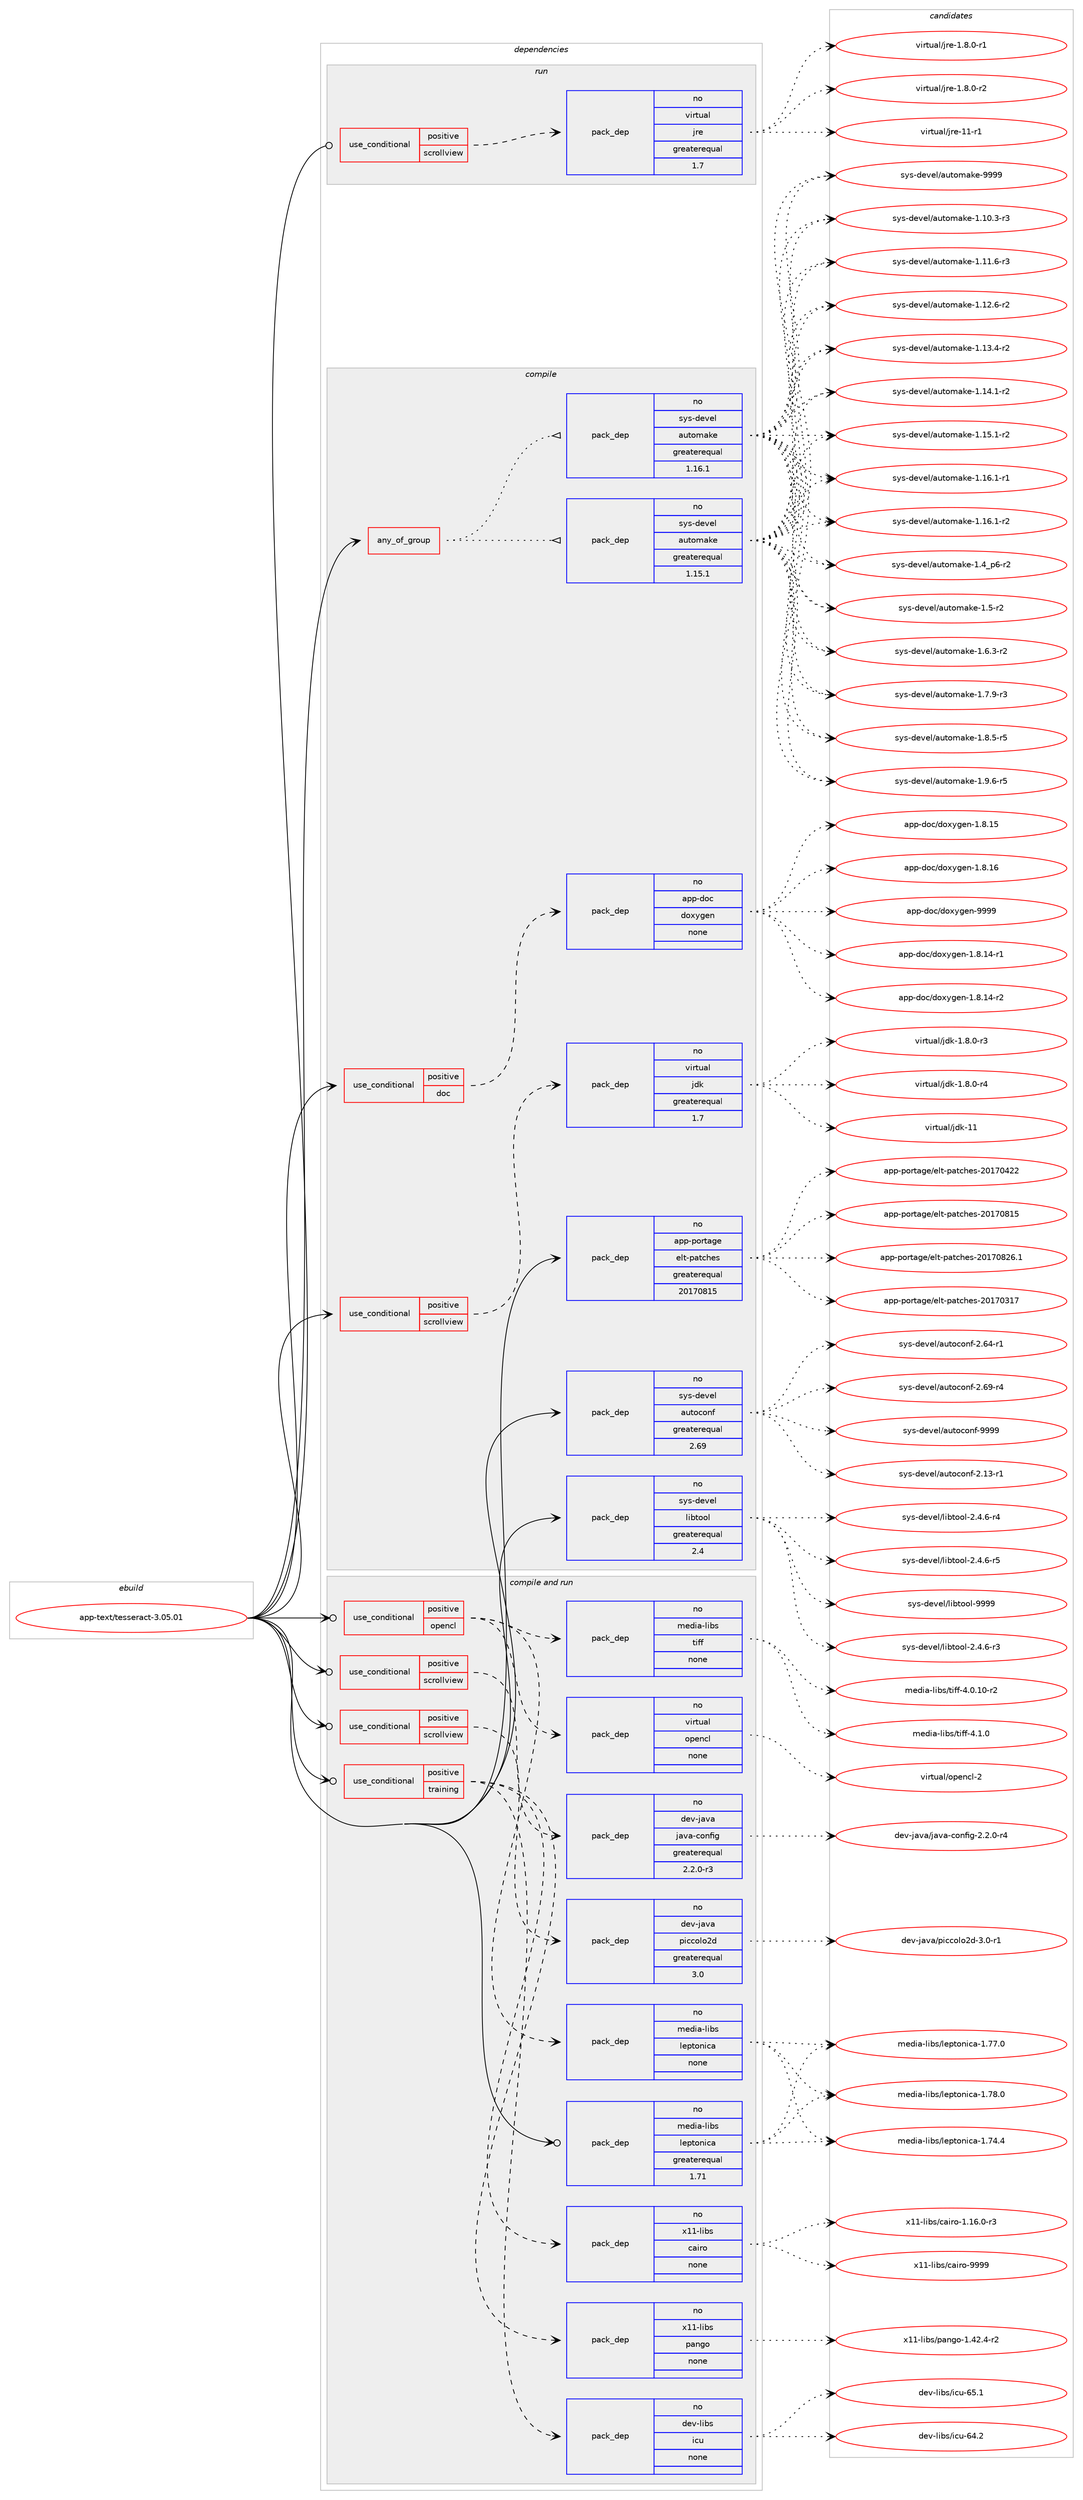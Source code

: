 digraph prolog {

# *************
# Graph options
# *************

newrank=true;
concentrate=true;
compound=true;
graph [rankdir=LR,fontname=Helvetica,fontsize=10,ranksep=1.5];#, ranksep=2.5, nodesep=0.2];
edge  [arrowhead=vee];
node  [fontname=Helvetica,fontsize=10];

# **********
# The ebuild
# **********

subgraph cluster_leftcol {
color=gray;
rank=same;
label=<<i>ebuild</i>>;
id [label="app-text/tesseract-3.05.01", color=red, width=4, href="../app-text/tesseract-3.05.01.svg"];
}

# ****************
# The dependencies
# ****************

subgraph cluster_midcol {
color=gray;
label=<<i>dependencies</i>>;
subgraph cluster_compile {
fillcolor="#eeeeee";
style=filled;
label=<<i>compile</i>>;
subgraph any8950 {
dependency512327 [label=<<TABLE BORDER="0" CELLBORDER="1" CELLSPACING="0" CELLPADDING="4"><TR><TD CELLPADDING="10">any_of_group</TD></TR></TABLE>>, shape=none, color=red];subgraph pack381132 {
dependency512328 [label=<<TABLE BORDER="0" CELLBORDER="1" CELLSPACING="0" CELLPADDING="4" WIDTH="220"><TR><TD ROWSPAN="6" CELLPADDING="30">pack_dep</TD></TR><TR><TD WIDTH="110">no</TD></TR><TR><TD>sys-devel</TD></TR><TR><TD>automake</TD></TR><TR><TD>greaterequal</TD></TR><TR><TD>1.16.1</TD></TR></TABLE>>, shape=none, color=blue];
}
dependency512327:e -> dependency512328:w [weight=20,style="dotted",arrowhead="oinv"];
subgraph pack381133 {
dependency512329 [label=<<TABLE BORDER="0" CELLBORDER="1" CELLSPACING="0" CELLPADDING="4" WIDTH="220"><TR><TD ROWSPAN="6" CELLPADDING="30">pack_dep</TD></TR><TR><TD WIDTH="110">no</TD></TR><TR><TD>sys-devel</TD></TR><TR><TD>automake</TD></TR><TR><TD>greaterequal</TD></TR><TR><TD>1.15.1</TD></TR></TABLE>>, shape=none, color=blue];
}
dependency512327:e -> dependency512329:w [weight=20,style="dotted",arrowhead="oinv"];
}
id:e -> dependency512327:w [weight=20,style="solid",arrowhead="vee"];
subgraph cond121918 {
dependency512330 [label=<<TABLE BORDER="0" CELLBORDER="1" CELLSPACING="0" CELLPADDING="4"><TR><TD ROWSPAN="3" CELLPADDING="10">use_conditional</TD></TR><TR><TD>positive</TD></TR><TR><TD>doc</TD></TR></TABLE>>, shape=none, color=red];
subgraph pack381134 {
dependency512331 [label=<<TABLE BORDER="0" CELLBORDER="1" CELLSPACING="0" CELLPADDING="4" WIDTH="220"><TR><TD ROWSPAN="6" CELLPADDING="30">pack_dep</TD></TR><TR><TD WIDTH="110">no</TD></TR><TR><TD>app-doc</TD></TR><TR><TD>doxygen</TD></TR><TR><TD>none</TD></TR><TR><TD></TD></TR></TABLE>>, shape=none, color=blue];
}
dependency512330:e -> dependency512331:w [weight=20,style="dashed",arrowhead="vee"];
}
id:e -> dependency512330:w [weight=20,style="solid",arrowhead="vee"];
subgraph cond121919 {
dependency512332 [label=<<TABLE BORDER="0" CELLBORDER="1" CELLSPACING="0" CELLPADDING="4"><TR><TD ROWSPAN="3" CELLPADDING="10">use_conditional</TD></TR><TR><TD>positive</TD></TR><TR><TD>scrollview</TD></TR></TABLE>>, shape=none, color=red];
subgraph pack381135 {
dependency512333 [label=<<TABLE BORDER="0" CELLBORDER="1" CELLSPACING="0" CELLPADDING="4" WIDTH="220"><TR><TD ROWSPAN="6" CELLPADDING="30">pack_dep</TD></TR><TR><TD WIDTH="110">no</TD></TR><TR><TD>virtual</TD></TR><TR><TD>jdk</TD></TR><TR><TD>greaterequal</TD></TR><TR><TD>1.7</TD></TR></TABLE>>, shape=none, color=blue];
}
dependency512332:e -> dependency512333:w [weight=20,style="dashed",arrowhead="vee"];
}
id:e -> dependency512332:w [weight=20,style="solid",arrowhead="vee"];
subgraph pack381136 {
dependency512334 [label=<<TABLE BORDER="0" CELLBORDER="1" CELLSPACING="0" CELLPADDING="4" WIDTH="220"><TR><TD ROWSPAN="6" CELLPADDING="30">pack_dep</TD></TR><TR><TD WIDTH="110">no</TD></TR><TR><TD>app-portage</TD></TR><TR><TD>elt-patches</TD></TR><TR><TD>greaterequal</TD></TR><TR><TD>20170815</TD></TR></TABLE>>, shape=none, color=blue];
}
id:e -> dependency512334:w [weight=20,style="solid",arrowhead="vee"];
subgraph pack381137 {
dependency512335 [label=<<TABLE BORDER="0" CELLBORDER="1" CELLSPACING="0" CELLPADDING="4" WIDTH="220"><TR><TD ROWSPAN="6" CELLPADDING="30">pack_dep</TD></TR><TR><TD WIDTH="110">no</TD></TR><TR><TD>sys-devel</TD></TR><TR><TD>autoconf</TD></TR><TR><TD>greaterequal</TD></TR><TR><TD>2.69</TD></TR></TABLE>>, shape=none, color=blue];
}
id:e -> dependency512335:w [weight=20,style="solid",arrowhead="vee"];
subgraph pack381138 {
dependency512336 [label=<<TABLE BORDER="0" CELLBORDER="1" CELLSPACING="0" CELLPADDING="4" WIDTH="220"><TR><TD ROWSPAN="6" CELLPADDING="30">pack_dep</TD></TR><TR><TD WIDTH="110">no</TD></TR><TR><TD>sys-devel</TD></TR><TR><TD>libtool</TD></TR><TR><TD>greaterequal</TD></TR><TR><TD>2.4</TD></TR></TABLE>>, shape=none, color=blue];
}
id:e -> dependency512336:w [weight=20,style="solid",arrowhead="vee"];
}
subgraph cluster_compileandrun {
fillcolor="#eeeeee";
style=filled;
label=<<i>compile and run</i>>;
subgraph cond121920 {
dependency512337 [label=<<TABLE BORDER="0" CELLBORDER="1" CELLSPACING="0" CELLPADDING="4"><TR><TD ROWSPAN="3" CELLPADDING="10">use_conditional</TD></TR><TR><TD>positive</TD></TR><TR><TD>opencl</TD></TR></TABLE>>, shape=none, color=red];
subgraph pack381139 {
dependency512338 [label=<<TABLE BORDER="0" CELLBORDER="1" CELLSPACING="0" CELLPADDING="4" WIDTH="220"><TR><TD ROWSPAN="6" CELLPADDING="30">pack_dep</TD></TR><TR><TD WIDTH="110">no</TD></TR><TR><TD>virtual</TD></TR><TR><TD>opencl</TD></TR><TR><TD>none</TD></TR><TR><TD></TD></TR></TABLE>>, shape=none, color=blue];
}
dependency512337:e -> dependency512338:w [weight=20,style="dashed",arrowhead="vee"];
subgraph pack381140 {
dependency512339 [label=<<TABLE BORDER="0" CELLBORDER="1" CELLSPACING="0" CELLPADDING="4" WIDTH="220"><TR><TD ROWSPAN="6" CELLPADDING="30">pack_dep</TD></TR><TR><TD WIDTH="110">no</TD></TR><TR><TD>media-libs</TD></TR><TR><TD>tiff</TD></TR><TR><TD>none</TD></TR><TR><TD></TD></TR></TABLE>>, shape=none, color=blue];
}
dependency512337:e -> dependency512339:w [weight=20,style="dashed",arrowhead="vee"];
subgraph pack381141 {
dependency512340 [label=<<TABLE BORDER="0" CELLBORDER="1" CELLSPACING="0" CELLPADDING="4" WIDTH="220"><TR><TD ROWSPAN="6" CELLPADDING="30">pack_dep</TD></TR><TR><TD WIDTH="110">no</TD></TR><TR><TD>media-libs</TD></TR><TR><TD>leptonica</TD></TR><TR><TD>none</TD></TR><TR><TD></TD></TR></TABLE>>, shape=none, color=blue];
}
dependency512337:e -> dependency512340:w [weight=20,style="dashed",arrowhead="vee"];
}
id:e -> dependency512337:w [weight=20,style="solid",arrowhead="odotvee"];
subgraph cond121921 {
dependency512341 [label=<<TABLE BORDER="0" CELLBORDER="1" CELLSPACING="0" CELLPADDING="4"><TR><TD ROWSPAN="3" CELLPADDING="10">use_conditional</TD></TR><TR><TD>positive</TD></TR><TR><TD>scrollview</TD></TR></TABLE>>, shape=none, color=red];
subgraph pack381142 {
dependency512342 [label=<<TABLE BORDER="0" CELLBORDER="1" CELLSPACING="0" CELLPADDING="4" WIDTH="220"><TR><TD ROWSPAN="6" CELLPADDING="30">pack_dep</TD></TR><TR><TD WIDTH="110">no</TD></TR><TR><TD>dev-java</TD></TR><TR><TD>java-config</TD></TR><TR><TD>greaterequal</TD></TR><TR><TD>2.2.0-r3</TD></TR></TABLE>>, shape=none, color=blue];
}
dependency512341:e -> dependency512342:w [weight=20,style="dashed",arrowhead="vee"];
}
id:e -> dependency512341:w [weight=20,style="solid",arrowhead="odotvee"];
subgraph cond121922 {
dependency512343 [label=<<TABLE BORDER="0" CELLBORDER="1" CELLSPACING="0" CELLPADDING="4"><TR><TD ROWSPAN="3" CELLPADDING="10">use_conditional</TD></TR><TR><TD>positive</TD></TR><TR><TD>scrollview</TD></TR></TABLE>>, shape=none, color=red];
subgraph pack381143 {
dependency512344 [label=<<TABLE BORDER="0" CELLBORDER="1" CELLSPACING="0" CELLPADDING="4" WIDTH="220"><TR><TD ROWSPAN="6" CELLPADDING="30">pack_dep</TD></TR><TR><TD WIDTH="110">no</TD></TR><TR><TD>dev-java</TD></TR><TR><TD>piccolo2d</TD></TR><TR><TD>greaterequal</TD></TR><TR><TD>3.0</TD></TR></TABLE>>, shape=none, color=blue];
}
dependency512343:e -> dependency512344:w [weight=20,style="dashed",arrowhead="vee"];
}
id:e -> dependency512343:w [weight=20,style="solid",arrowhead="odotvee"];
subgraph cond121923 {
dependency512345 [label=<<TABLE BORDER="0" CELLBORDER="1" CELLSPACING="0" CELLPADDING="4"><TR><TD ROWSPAN="3" CELLPADDING="10">use_conditional</TD></TR><TR><TD>positive</TD></TR><TR><TD>training</TD></TR></TABLE>>, shape=none, color=red];
subgraph pack381144 {
dependency512346 [label=<<TABLE BORDER="0" CELLBORDER="1" CELLSPACING="0" CELLPADDING="4" WIDTH="220"><TR><TD ROWSPAN="6" CELLPADDING="30">pack_dep</TD></TR><TR><TD WIDTH="110">no</TD></TR><TR><TD>dev-libs</TD></TR><TR><TD>icu</TD></TR><TR><TD>none</TD></TR><TR><TD></TD></TR></TABLE>>, shape=none, color=blue];
}
dependency512345:e -> dependency512346:w [weight=20,style="dashed",arrowhead="vee"];
subgraph pack381145 {
dependency512347 [label=<<TABLE BORDER="0" CELLBORDER="1" CELLSPACING="0" CELLPADDING="4" WIDTH="220"><TR><TD ROWSPAN="6" CELLPADDING="30">pack_dep</TD></TR><TR><TD WIDTH="110">no</TD></TR><TR><TD>x11-libs</TD></TR><TR><TD>pango</TD></TR><TR><TD>none</TD></TR><TR><TD></TD></TR></TABLE>>, shape=none, color=blue];
}
dependency512345:e -> dependency512347:w [weight=20,style="dashed",arrowhead="vee"];
subgraph pack381146 {
dependency512348 [label=<<TABLE BORDER="0" CELLBORDER="1" CELLSPACING="0" CELLPADDING="4" WIDTH="220"><TR><TD ROWSPAN="6" CELLPADDING="30">pack_dep</TD></TR><TR><TD WIDTH="110">no</TD></TR><TR><TD>x11-libs</TD></TR><TR><TD>cairo</TD></TR><TR><TD>none</TD></TR><TR><TD></TD></TR></TABLE>>, shape=none, color=blue];
}
dependency512345:e -> dependency512348:w [weight=20,style="dashed",arrowhead="vee"];
}
id:e -> dependency512345:w [weight=20,style="solid",arrowhead="odotvee"];
subgraph pack381147 {
dependency512349 [label=<<TABLE BORDER="0" CELLBORDER="1" CELLSPACING="0" CELLPADDING="4" WIDTH="220"><TR><TD ROWSPAN="6" CELLPADDING="30">pack_dep</TD></TR><TR><TD WIDTH="110">no</TD></TR><TR><TD>media-libs</TD></TR><TR><TD>leptonica</TD></TR><TR><TD>greaterequal</TD></TR><TR><TD>1.71</TD></TR></TABLE>>, shape=none, color=blue];
}
id:e -> dependency512349:w [weight=20,style="solid",arrowhead="odotvee"];
}
subgraph cluster_run {
fillcolor="#eeeeee";
style=filled;
label=<<i>run</i>>;
subgraph cond121924 {
dependency512350 [label=<<TABLE BORDER="0" CELLBORDER="1" CELLSPACING="0" CELLPADDING="4"><TR><TD ROWSPAN="3" CELLPADDING="10">use_conditional</TD></TR><TR><TD>positive</TD></TR><TR><TD>scrollview</TD></TR></TABLE>>, shape=none, color=red];
subgraph pack381148 {
dependency512351 [label=<<TABLE BORDER="0" CELLBORDER="1" CELLSPACING="0" CELLPADDING="4" WIDTH="220"><TR><TD ROWSPAN="6" CELLPADDING="30">pack_dep</TD></TR><TR><TD WIDTH="110">no</TD></TR><TR><TD>virtual</TD></TR><TR><TD>jre</TD></TR><TR><TD>greaterequal</TD></TR><TR><TD>1.7</TD></TR></TABLE>>, shape=none, color=blue];
}
dependency512350:e -> dependency512351:w [weight=20,style="dashed",arrowhead="vee"];
}
id:e -> dependency512350:w [weight=20,style="solid",arrowhead="odot"];
}
}

# **************
# The candidates
# **************

subgraph cluster_choices {
rank=same;
color=gray;
label=<<i>candidates</i>>;

subgraph choice381132 {
color=black;
nodesep=1;
choice11512111545100101118101108479711711611110997107101454946494846514511451 [label="sys-devel/automake-1.10.3-r3", color=red, width=4,href="../sys-devel/automake-1.10.3-r3.svg"];
choice11512111545100101118101108479711711611110997107101454946494946544511451 [label="sys-devel/automake-1.11.6-r3", color=red, width=4,href="../sys-devel/automake-1.11.6-r3.svg"];
choice11512111545100101118101108479711711611110997107101454946495046544511450 [label="sys-devel/automake-1.12.6-r2", color=red, width=4,href="../sys-devel/automake-1.12.6-r2.svg"];
choice11512111545100101118101108479711711611110997107101454946495146524511450 [label="sys-devel/automake-1.13.4-r2", color=red, width=4,href="../sys-devel/automake-1.13.4-r2.svg"];
choice11512111545100101118101108479711711611110997107101454946495246494511450 [label="sys-devel/automake-1.14.1-r2", color=red, width=4,href="../sys-devel/automake-1.14.1-r2.svg"];
choice11512111545100101118101108479711711611110997107101454946495346494511450 [label="sys-devel/automake-1.15.1-r2", color=red, width=4,href="../sys-devel/automake-1.15.1-r2.svg"];
choice11512111545100101118101108479711711611110997107101454946495446494511449 [label="sys-devel/automake-1.16.1-r1", color=red, width=4,href="../sys-devel/automake-1.16.1-r1.svg"];
choice11512111545100101118101108479711711611110997107101454946495446494511450 [label="sys-devel/automake-1.16.1-r2", color=red, width=4,href="../sys-devel/automake-1.16.1-r2.svg"];
choice115121115451001011181011084797117116111109971071014549465295112544511450 [label="sys-devel/automake-1.4_p6-r2", color=red, width=4,href="../sys-devel/automake-1.4_p6-r2.svg"];
choice11512111545100101118101108479711711611110997107101454946534511450 [label="sys-devel/automake-1.5-r2", color=red, width=4,href="../sys-devel/automake-1.5-r2.svg"];
choice115121115451001011181011084797117116111109971071014549465446514511450 [label="sys-devel/automake-1.6.3-r2", color=red, width=4,href="../sys-devel/automake-1.6.3-r2.svg"];
choice115121115451001011181011084797117116111109971071014549465546574511451 [label="sys-devel/automake-1.7.9-r3", color=red, width=4,href="../sys-devel/automake-1.7.9-r3.svg"];
choice115121115451001011181011084797117116111109971071014549465646534511453 [label="sys-devel/automake-1.8.5-r5", color=red, width=4,href="../sys-devel/automake-1.8.5-r5.svg"];
choice115121115451001011181011084797117116111109971071014549465746544511453 [label="sys-devel/automake-1.9.6-r5", color=red, width=4,href="../sys-devel/automake-1.9.6-r5.svg"];
choice115121115451001011181011084797117116111109971071014557575757 [label="sys-devel/automake-9999", color=red, width=4,href="../sys-devel/automake-9999.svg"];
dependency512328:e -> choice11512111545100101118101108479711711611110997107101454946494846514511451:w [style=dotted,weight="100"];
dependency512328:e -> choice11512111545100101118101108479711711611110997107101454946494946544511451:w [style=dotted,weight="100"];
dependency512328:e -> choice11512111545100101118101108479711711611110997107101454946495046544511450:w [style=dotted,weight="100"];
dependency512328:e -> choice11512111545100101118101108479711711611110997107101454946495146524511450:w [style=dotted,weight="100"];
dependency512328:e -> choice11512111545100101118101108479711711611110997107101454946495246494511450:w [style=dotted,weight="100"];
dependency512328:e -> choice11512111545100101118101108479711711611110997107101454946495346494511450:w [style=dotted,weight="100"];
dependency512328:e -> choice11512111545100101118101108479711711611110997107101454946495446494511449:w [style=dotted,weight="100"];
dependency512328:e -> choice11512111545100101118101108479711711611110997107101454946495446494511450:w [style=dotted,weight="100"];
dependency512328:e -> choice115121115451001011181011084797117116111109971071014549465295112544511450:w [style=dotted,weight="100"];
dependency512328:e -> choice11512111545100101118101108479711711611110997107101454946534511450:w [style=dotted,weight="100"];
dependency512328:e -> choice115121115451001011181011084797117116111109971071014549465446514511450:w [style=dotted,weight="100"];
dependency512328:e -> choice115121115451001011181011084797117116111109971071014549465546574511451:w [style=dotted,weight="100"];
dependency512328:e -> choice115121115451001011181011084797117116111109971071014549465646534511453:w [style=dotted,weight="100"];
dependency512328:e -> choice115121115451001011181011084797117116111109971071014549465746544511453:w [style=dotted,weight="100"];
dependency512328:e -> choice115121115451001011181011084797117116111109971071014557575757:w [style=dotted,weight="100"];
}
subgraph choice381133 {
color=black;
nodesep=1;
choice11512111545100101118101108479711711611110997107101454946494846514511451 [label="sys-devel/automake-1.10.3-r3", color=red, width=4,href="../sys-devel/automake-1.10.3-r3.svg"];
choice11512111545100101118101108479711711611110997107101454946494946544511451 [label="sys-devel/automake-1.11.6-r3", color=red, width=4,href="../sys-devel/automake-1.11.6-r3.svg"];
choice11512111545100101118101108479711711611110997107101454946495046544511450 [label="sys-devel/automake-1.12.6-r2", color=red, width=4,href="../sys-devel/automake-1.12.6-r2.svg"];
choice11512111545100101118101108479711711611110997107101454946495146524511450 [label="sys-devel/automake-1.13.4-r2", color=red, width=4,href="../sys-devel/automake-1.13.4-r2.svg"];
choice11512111545100101118101108479711711611110997107101454946495246494511450 [label="sys-devel/automake-1.14.1-r2", color=red, width=4,href="../sys-devel/automake-1.14.1-r2.svg"];
choice11512111545100101118101108479711711611110997107101454946495346494511450 [label="sys-devel/automake-1.15.1-r2", color=red, width=4,href="../sys-devel/automake-1.15.1-r2.svg"];
choice11512111545100101118101108479711711611110997107101454946495446494511449 [label="sys-devel/automake-1.16.1-r1", color=red, width=4,href="../sys-devel/automake-1.16.1-r1.svg"];
choice11512111545100101118101108479711711611110997107101454946495446494511450 [label="sys-devel/automake-1.16.1-r2", color=red, width=4,href="../sys-devel/automake-1.16.1-r2.svg"];
choice115121115451001011181011084797117116111109971071014549465295112544511450 [label="sys-devel/automake-1.4_p6-r2", color=red, width=4,href="../sys-devel/automake-1.4_p6-r2.svg"];
choice11512111545100101118101108479711711611110997107101454946534511450 [label="sys-devel/automake-1.5-r2", color=red, width=4,href="../sys-devel/automake-1.5-r2.svg"];
choice115121115451001011181011084797117116111109971071014549465446514511450 [label="sys-devel/automake-1.6.3-r2", color=red, width=4,href="../sys-devel/automake-1.6.3-r2.svg"];
choice115121115451001011181011084797117116111109971071014549465546574511451 [label="sys-devel/automake-1.7.9-r3", color=red, width=4,href="../sys-devel/automake-1.7.9-r3.svg"];
choice115121115451001011181011084797117116111109971071014549465646534511453 [label="sys-devel/automake-1.8.5-r5", color=red, width=4,href="../sys-devel/automake-1.8.5-r5.svg"];
choice115121115451001011181011084797117116111109971071014549465746544511453 [label="sys-devel/automake-1.9.6-r5", color=red, width=4,href="../sys-devel/automake-1.9.6-r5.svg"];
choice115121115451001011181011084797117116111109971071014557575757 [label="sys-devel/automake-9999", color=red, width=4,href="../sys-devel/automake-9999.svg"];
dependency512329:e -> choice11512111545100101118101108479711711611110997107101454946494846514511451:w [style=dotted,weight="100"];
dependency512329:e -> choice11512111545100101118101108479711711611110997107101454946494946544511451:w [style=dotted,weight="100"];
dependency512329:e -> choice11512111545100101118101108479711711611110997107101454946495046544511450:w [style=dotted,weight="100"];
dependency512329:e -> choice11512111545100101118101108479711711611110997107101454946495146524511450:w [style=dotted,weight="100"];
dependency512329:e -> choice11512111545100101118101108479711711611110997107101454946495246494511450:w [style=dotted,weight="100"];
dependency512329:e -> choice11512111545100101118101108479711711611110997107101454946495346494511450:w [style=dotted,weight="100"];
dependency512329:e -> choice11512111545100101118101108479711711611110997107101454946495446494511449:w [style=dotted,weight="100"];
dependency512329:e -> choice11512111545100101118101108479711711611110997107101454946495446494511450:w [style=dotted,weight="100"];
dependency512329:e -> choice115121115451001011181011084797117116111109971071014549465295112544511450:w [style=dotted,weight="100"];
dependency512329:e -> choice11512111545100101118101108479711711611110997107101454946534511450:w [style=dotted,weight="100"];
dependency512329:e -> choice115121115451001011181011084797117116111109971071014549465446514511450:w [style=dotted,weight="100"];
dependency512329:e -> choice115121115451001011181011084797117116111109971071014549465546574511451:w [style=dotted,weight="100"];
dependency512329:e -> choice115121115451001011181011084797117116111109971071014549465646534511453:w [style=dotted,weight="100"];
dependency512329:e -> choice115121115451001011181011084797117116111109971071014549465746544511453:w [style=dotted,weight="100"];
dependency512329:e -> choice115121115451001011181011084797117116111109971071014557575757:w [style=dotted,weight="100"];
}
subgraph choice381134 {
color=black;
nodesep=1;
choice97112112451001119947100111120121103101110454946564649524511449 [label="app-doc/doxygen-1.8.14-r1", color=red, width=4,href="../app-doc/doxygen-1.8.14-r1.svg"];
choice97112112451001119947100111120121103101110454946564649524511450 [label="app-doc/doxygen-1.8.14-r2", color=red, width=4,href="../app-doc/doxygen-1.8.14-r2.svg"];
choice9711211245100111994710011112012110310111045494656464953 [label="app-doc/doxygen-1.8.15", color=red, width=4,href="../app-doc/doxygen-1.8.15.svg"];
choice9711211245100111994710011112012110310111045494656464954 [label="app-doc/doxygen-1.8.16", color=red, width=4,href="../app-doc/doxygen-1.8.16.svg"];
choice971121124510011199471001111201211031011104557575757 [label="app-doc/doxygen-9999", color=red, width=4,href="../app-doc/doxygen-9999.svg"];
dependency512331:e -> choice97112112451001119947100111120121103101110454946564649524511449:w [style=dotted,weight="100"];
dependency512331:e -> choice97112112451001119947100111120121103101110454946564649524511450:w [style=dotted,weight="100"];
dependency512331:e -> choice9711211245100111994710011112012110310111045494656464953:w [style=dotted,weight="100"];
dependency512331:e -> choice9711211245100111994710011112012110310111045494656464954:w [style=dotted,weight="100"];
dependency512331:e -> choice971121124510011199471001111201211031011104557575757:w [style=dotted,weight="100"];
}
subgraph choice381135 {
color=black;
nodesep=1;
choice11810511411611797108471061001074549465646484511451 [label="virtual/jdk-1.8.0-r3", color=red, width=4,href="../virtual/jdk-1.8.0-r3.svg"];
choice11810511411611797108471061001074549465646484511452 [label="virtual/jdk-1.8.0-r4", color=red, width=4,href="../virtual/jdk-1.8.0-r4.svg"];
choice1181051141161179710847106100107454949 [label="virtual/jdk-11", color=red, width=4,href="../virtual/jdk-11.svg"];
dependency512333:e -> choice11810511411611797108471061001074549465646484511451:w [style=dotted,weight="100"];
dependency512333:e -> choice11810511411611797108471061001074549465646484511452:w [style=dotted,weight="100"];
dependency512333:e -> choice1181051141161179710847106100107454949:w [style=dotted,weight="100"];
}
subgraph choice381136 {
color=black;
nodesep=1;
choice97112112451121111141169710310147101108116451129711699104101115455048495548514955 [label="app-portage/elt-patches-20170317", color=red, width=4,href="../app-portage/elt-patches-20170317.svg"];
choice97112112451121111141169710310147101108116451129711699104101115455048495548525050 [label="app-portage/elt-patches-20170422", color=red, width=4,href="../app-portage/elt-patches-20170422.svg"];
choice97112112451121111141169710310147101108116451129711699104101115455048495548564953 [label="app-portage/elt-patches-20170815", color=red, width=4,href="../app-portage/elt-patches-20170815.svg"];
choice971121124511211111411697103101471011081164511297116991041011154550484955485650544649 [label="app-portage/elt-patches-20170826.1", color=red, width=4,href="../app-portage/elt-patches-20170826.1.svg"];
dependency512334:e -> choice97112112451121111141169710310147101108116451129711699104101115455048495548514955:w [style=dotted,weight="100"];
dependency512334:e -> choice97112112451121111141169710310147101108116451129711699104101115455048495548525050:w [style=dotted,weight="100"];
dependency512334:e -> choice97112112451121111141169710310147101108116451129711699104101115455048495548564953:w [style=dotted,weight="100"];
dependency512334:e -> choice971121124511211111411697103101471011081164511297116991041011154550484955485650544649:w [style=dotted,weight="100"];
}
subgraph choice381137 {
color=black;
nodesep=1;
choice1151211154510010111810110847971171161119911111010245504649514511449 [label="sys-devel/autoconf-2.13-r1", color=red, width=4,href="../sys-devel/autoconf-2.13-r1.svg"];
choice1151211154510010111810110847971171161119911111010245504654524511449 [label="sys-devel/autoconf-2.64-r1", color=red, width=4,href="../sys-devel/autoconf-2.64-r1.svg"];
choice1151211154510010111810110847971171161119911111010245504654574511452 [label="sys-devel/autoconf-2.69-r4", color=red, width=4,href="../sys-devel/autoconf-2.69-r4.svg"];
choice115121115451001011181011084797117116111991111101024557575757 [label="sys-devel/autoconf-9999", color=red, width=4,href="../sys-devel/autoconf-9999.svg"];
dependency512335:e -> choice1151211154510010111810110847971171161119911111010245504649514511449:w [style=dotted,weight="100"];
dependency512335:e -> choice1151211154510010111810110847971171161119911111010245504654524511449:w [style=dotted,weight="100"];
dependency512335:e -> choice1151211154510010111810110847971171161119911111010245504654574511452:w [style=dotted,weight="100"];
dependency512335:e -> choice115121115451001011181011084797117116111991111101024557575757:w [style=dotted,weight="100"];
}
subgraph choice381138 {
color=black;
nodesep=1;
choice1151211154510010111810110847108105981161111111084550465246544511451 [label="sys-devel/libtool-2.4.6-r3", color=red, width=4,href="../sys-devel/libtool-2.4.6-r3.svg"];
choice1151211154510010111810110847108105981161111111084550465246544511452 [label="sys-devel/libtool-2.4.6-r4", color=red, width=4,href="../sys-devel/libtool-2.4.6-r4.svg"];
choice1151211154510010111810110847108105981161111111084550465246544511453 [label="sys-devel/libtool-2.4.6-r5", color=red, width=4,href="../sys-devel/libtool-2.4.6-r5.svg"];
choice1151211154510010111810110847108105981161111111084557575757 [label="sys-devel/libtool-9999", color=red, width=4,href="../sys-devel/libtool-9999.svg"];
dependency512336:e -> choice1151211154510010111810110847108105981161111111084550465246544511451:w [style=dotted,weight="100"];
dependency512336:e -> choice1151211154510010111810110847108105981161111111084550465246544511452:w [style=dotted,weight="100"];
dependency512336:e -> choice1151211154510010111810110847108105981161111111084550465246544511453:w [style=dotted,weight="100"];
dependency512336:e -> choice1151211154510010111810110847108105981161111111084557575757:w [style=dotted,weight="100"];
}
subgraph choice381139 {
color=black;
nodesep=1;
choice1181051141161179710847111112101110991084550 [label="virtual/opencl-2", color=red, width=4,href="../virtual/opencl-2.svg"];
dependency512338:e -> choice1181051141161179710847111112101110991084550:w [style=dotted,weight="100"];
}
subgraph choice381140 {
color=black;
nodesep=1;
choice10910110010597451081059811547116105102102455246484649484511450 [label="media-libs/tiff-4.0.10-r2", color=red, width=4,href="../media-libs/tiff-4.0.10-r2.svg"];
choice10910110010597451081059811547116105102102455246494648 [label="media-libs/tiff-4.1.0", color=red, width=4,href="../media-libs/tiff-4.1.0.svg"];
dependency512339:e -> choice10910110010597451081059811547116105102102455246484649484511450:w [style=dotted,weight="100"];
dependency512339:e -> choice10910110010597451081059811547116105102102455246494648:w [style=dotted,weight="100"];
}
subgraph choice381141 {
color=black;
nodesep=1;
choice10910110010597451081059811547108101112116111110105999745494655524652 [label="media-libs/leptonica-1.74.4", color=red, width=4,href="../media-libs/leptonica-1.74.4.svg"];
choice10910110010597451081059811547108101112116111110105999745494655554648 [label="media-libs/leptonica-1.77.0", color=red, width=4,href="../media-libs/leptonica-1.77.0.svg"];
choice10910110010597451081059811547108101112116111110105999745494655564648 [label="media-libs/leptonica-1.78.0", color=red, width=4,href="../media-libs/leptonica-1.78.0.svg"];
dependency512340:e -> choice10910110010597451081059811547108101112116111110105999745494655524652:w [style=dotted,weight="100"];
dependency512340:e -> choice10910110010597451081059811547108101112116111110105999745494655554648:w [style=dotted,weight="100"];
dependency512340:e -> choice10910110010597451081059811547108101112116111110105999745494655564648:w [style=dotted,weight="100"];
}
subgraph choice381142 {
color=black;
nodesep=1;
choice10010111845106971189747106971189745991111101021051034550465046484511452 [label="dev-java/java-config-2.2.0-r4", color=red, width=4,href="../dev-java/java-config-2.2.0-r4.svg"];
dependency512342:e -> choice10010111845106971189747106971189745991111101021051034550465046484511452:w [style=dotted,weight="100"];
}
subgraph choice381143 {
color=black;
nodesep=1;
choice10010111845106971189747112105999911110811150100455146484511449 [label="dev-java/piccolo2d-3.0-r1", color=red, width=4,href="../dev-java/piccolo2d-3.0-r1.svg"];
dependency512344:e -> choice10010111845106971189747112105999911110811150100455146484511449:w [style=dotted,weight="100"];
}
subgraph choice381144 {
color=black;
nodesep=1;
choice100101118451081059811547105991174554524650 [label="dev-libs/icu-64.2", color=red, width=4,href="../dev-libs/icu-64.2.svg"];
choice100101118451081059811547105991174554534649 [label="dev-libs/icu-65.1", color=red, width=4,href="../dev-libs/icu-65.1.svg"];
dependency512346:e -> choice100101118451081059811547105991174554524650:w [style=dotted,weight="100"];
dependency512346:e -> choice100101118451081059811547105991174554534649:w [style=dotted,weight="100"];
}
subgraph choice381145 {
color=black;
nodesep=1;
choice120494945108105981154711297110103111454946525046524511450 [label="x11-libs/pango-1.42.4-r2", color=red, width=4,href="../x11-libs/pango-1.42.4-r2.svg"];
dependency512347:e -> choice120494945108105981154711297110103111454946525046524511450:w [style=dotted,weight="100"];
}
subgraph choice381146 {
color=black;
nodesep=1;
choice12049494510810598115479997105114111454946495446484511451 [label="x11-libs/cairo-1.16.0-r3", color=red, width=4,href="../x11-libs/cairo-1.16.0-r3.svg"];
choice120494945108105981154799971051141114557575757 [label="x11-libs/cairo-9999", color=red, width=4,href="../x11-libs/cairo-9999.svg"];
dependency512348:e -> choice12049494510810598115479997105114111454946495446484511451:w [style=dotted,weight="100"];
dependency512348:e -> choice120494945108105981154799971051141114557575757:w [style=dotted,weight="100"];
}
subgraph choice381147 {
color=black;
nodesep=1;
choice10910110010597451081059811547108101112116111110105999745494655524652 [label="media-libs/leptonica-1.74.4", color=red, width=4,href="../media-libs/leptonica-1.74.4.svg"];
choice10910110010597451081059811547108101112116111110105999745494655554648 [label="media-libs/leptonica-1.77.0", color=red, width=4,href="../media-libs/leptonica-1.77.0.svg"];
choice10910110010597451081059811547108101112116111110105999745494655564648 [label="media-libs/leptonica-1.78.0", color=red, width=4,href="../media-libs/leptonica-1.78.0.svg"];
dependency512349:e -> choice10910110010597451081059811547108101112116111110105999745494655524652:w [style=dotted,weight="100"];
dependency512349:e -> choice10910110010597451081059811547108101112116111110105999745494655554648:w [style=dotted,weight="100"];
dependency512349:e -> choice10910110010597451081059811547108101112116111110105999745494655564648:w [style=dotted,weight="100"];
}
subgraph choice381148 {
color=black;
nodesep=1;
choice11810511411611797108471061141014549465646484511449 [label="virtual/jre-1.8.0-r1", color=red, width=4,href="../virtual/jre-1.8.0-r1.svg"];
choice11810511411611797108471061141014549465646484511450 [label="virtual/jre-1.8.0-r2", color=red, width=4,href="../virtual/jre-1.8.0-r2.svg"];
choice11810511411611797108471061141014549494511449 [label="virtual/jre-11-r1", color=red, width=4,href="../virtual/jre-11-r1.svg"];
dependency512351:e -> choice11810511411611797108471061141014549465646484511449:w [style=dotted,weight="100"];
dependency512351:e -> choice11810511411611797108471061141014549465646484511450:w [style=dotted,weight="100"];
dependency512351:e -> choice11810511411611797108471061141014549494511449:w [style=dotted,weight="100"];
}
}

}
